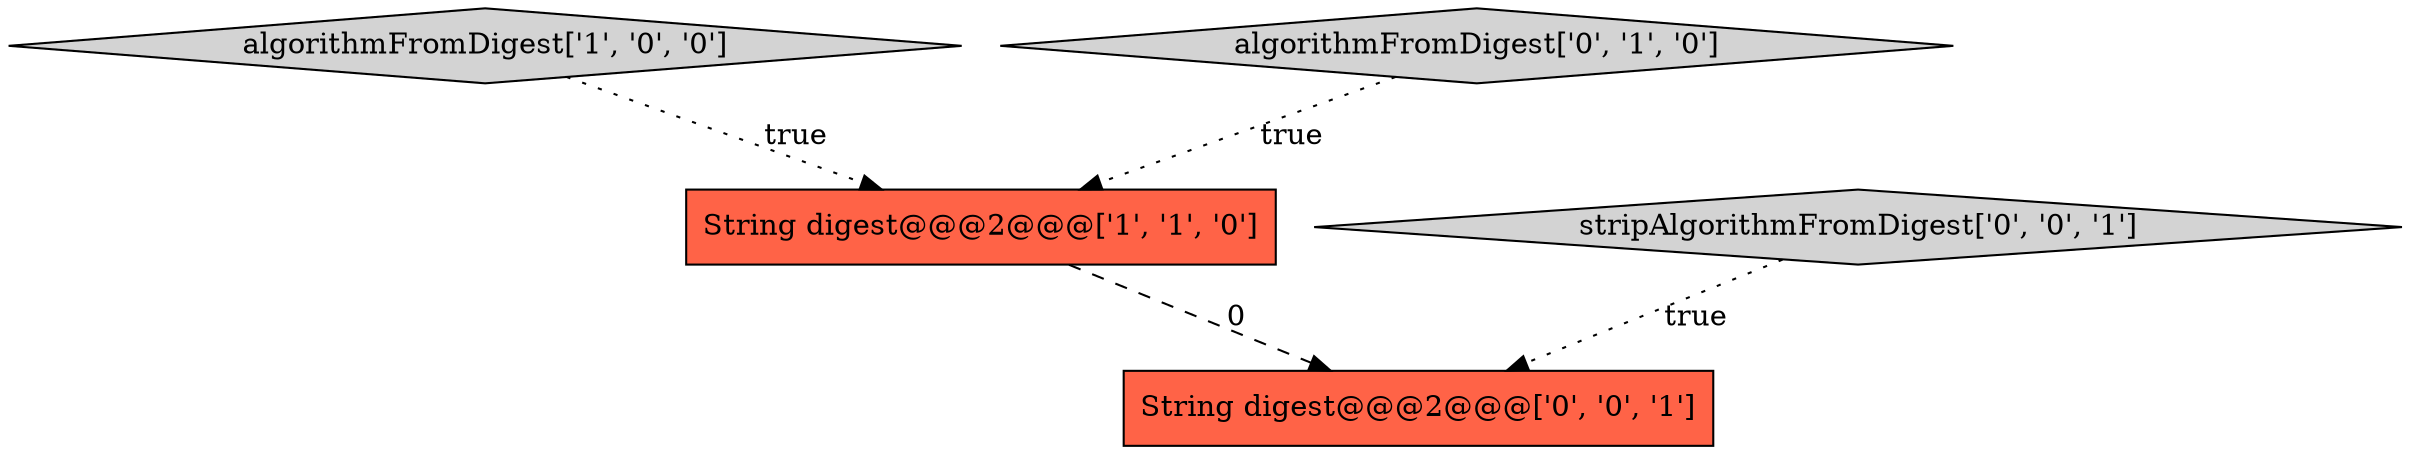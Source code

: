 digraph {
1 [style = filled, label = "algorithmFromDigest['1', '0', '0']", fillcolor = lightgray, shape = diamond image = "AAA0AAABBB1BBB"];
2 [style = filled, label = "algorithmFromDigest['0', '1', '0']", fillcolor = lightgray, shape = diamond image = "AAA0AAABBB2BBB"];
4 [style = filled, label = "stripAlgorithmFromDigest['0', '0', '1']", fillcolor = lightgray, shape = diamond image = "AAA0AAABBB3BBB"];
3 [style = filled, label = "String digest@@@2@@@['0', '0', '1']", fillcolor = tomato, shape = box image = "AAA0AAABBB3BBB"];
0 [style = filled, label = "String digest@@@2@@@['1', '1', '0']", fillcolor = tomato, shape = box image = "AAA0AAABBB1BBB"];
0->3 [style = dashed, label="0"];
2->0 [style = dotted, label="true"];
4->3 [style = dotted, label="true"];
1->0 [style = dotted, label="true"];
}

